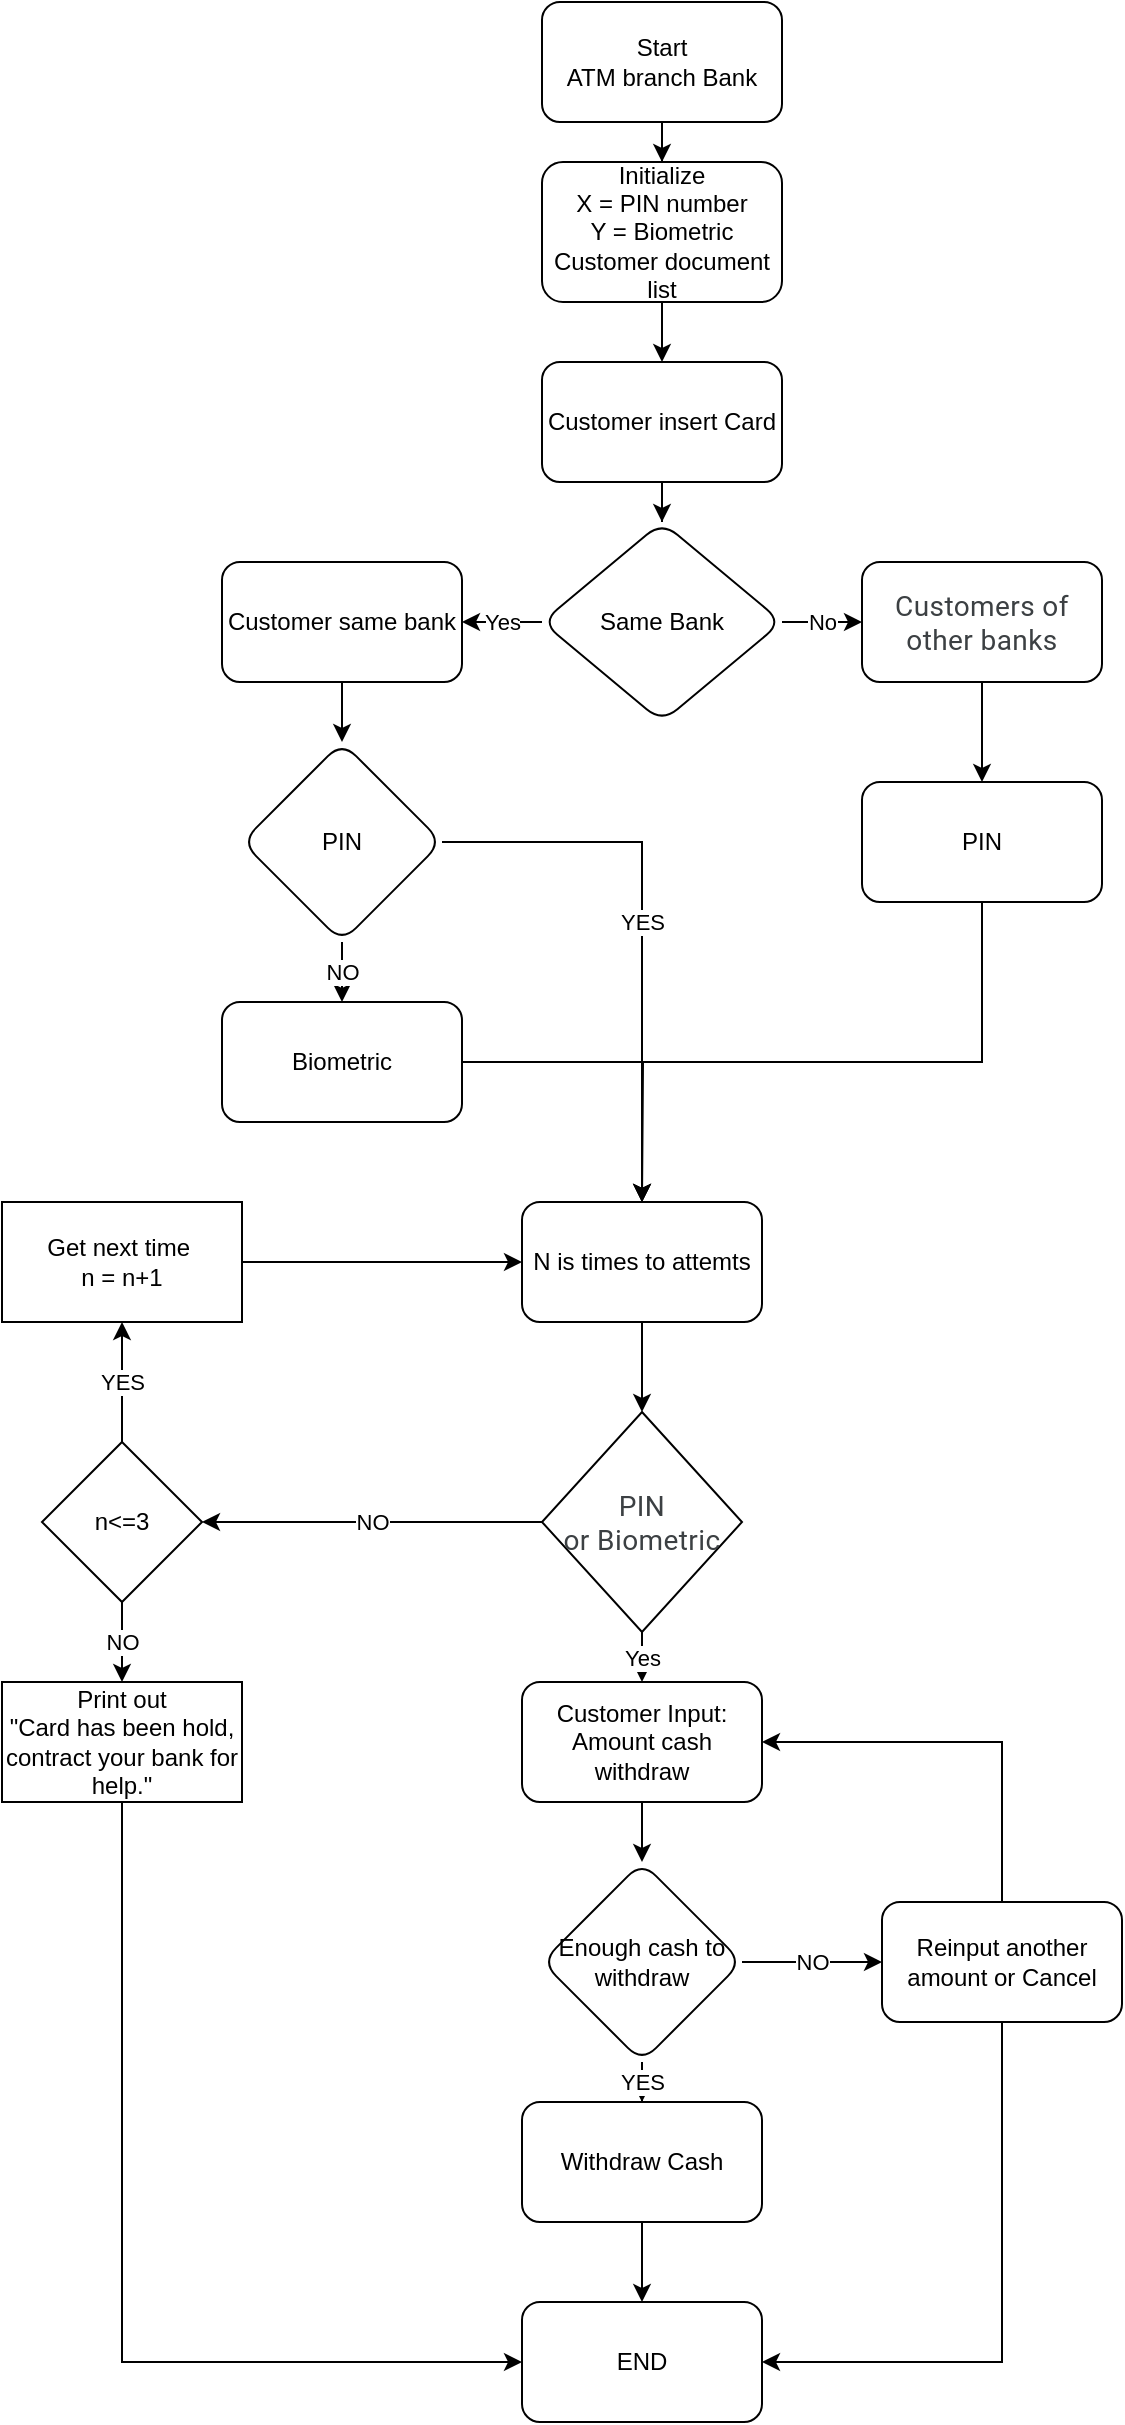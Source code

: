 <mxfile version="13.8.9" type="github">
  <diagram id="C5RBs43oDa-KdzZeNtuy" name="Page-1">
    <mxGraphModel dx="1017" dy="564" grid="1" gridSize="10" guides="1" tooltips="1" connect="1" arrows="1" fold="1" page="1" pageScale="1" pageWidth="827" pageHeight="1169" math="0" shadow="0">
      <root>
        <mxCell id="WIyWlLk6GJQsqaUBKTNV-0" />
        <mxCell id="WIyWlLk6GJQsqaUBKTNV-1" parent="WIyWlLk6GJQsqaUBKTNV-0" />
        <mxCell id="wVG6ULVXG1dx_2vsRddy-3" value="" style="edgeStyle=orthogonalEdgeStyle;rounded=0;orthogonalLoop=1;jettySize=auto;html=1;" edge="1" parent="WIyWlLk6GJQsqaUBKTNV-1" source="wVG6ULVXG1dx_2vsRddy-1" target="wVG6ULVXG1dx_2vsRddy-2">
          <mxGeometry relative="1" as="geometry" />
        </mxCell>
        <mxCell id="wVG6ULVXG1dx_2vsRddy-1" value="Start&lt;br&gt;ATM branch Bank" style="rounded=1;whiteSpace=wrap;html=1;" vertex="1" parent="WIyWlLk6GJQsqaUBKTNV-1">
          <mxGeometry x="350" width="120" height="60" as="geometry" />
        </mxCell>
        <mxCell id="wVG6ULVXG1dx_2vsRddy-5" value="" style="edgeStyle=orthogonalEdgeStyle;rounded=0;orthogonalLoop=1;jettySize=auto;html=1;" edge="1" parent="WIyWlLk6GJQsqaUBKTNV-1" source="wVG6ULVXG1dx_2vsRddy-2" target="wVG6ULVXG1dx_2vsRddy-4">
          <mxGeometry relative="1" as="geometry" />
        </mxCell>
        <mxCell id="wVG6ULVXG1dx_2vsRddy-2" value="Initialize&lt;br&gt;X = PIN number&lt;br&gt;Y = Biometric&lt;br&gt;Customer document list" style="whiteSpace=wrap;html=1;rounded=1;" vertex="1" parent="WIyWlLk6GJQsqaUBKTNV-1">
          <mxGeometry x="350" y="80" width="120" height="70" as="geometry" />
        </mxCell>
        <mxCell id="wVG6ULVXG1dx_2vsRddy-9" value="" style="edgeStyle=orthogonalEdgeStyle;rounded=0;orthogonalLoop=1;jettySize=auto;html=1;" edge="1" parent="WIyWlLk6GJQsqaUBKTNV-1" source="wVG6ULVXG1dx_2vsRddy-4" target="wVG6ULVXG1dx_2vsRddy-8">
          <mxGeometry relative="1" as="geometry" />
        </mxCell>
        <mxCell id="wVG6ULVXG1dx_2vsRddy-4" value="Customer insert Card&lt;br&gt;" style="whiteSpace=wrap;html=1;rounded=1;" vertex="1" parent="WIyWlLk6GJQsqaUBKTNV-1">
          <mxGeometry x="350" y="180" width="120" height="60" as="geometry" />
        </mxCell>
        <mxCell id="wVG6ULVXG1dx_2vsRddy-11" value="Yes" style="edgeStyle=orthogonalEdgeStyle;rounded=0;orthogonalLoop=1;jettySize=auto;html=1;" edge="1" parent="WIyWlLk6GJQsqaUBKTNV-1" source="wVG6ULVXG1dx_2vsRddy-8" target="wVG6ULVXG1dx_2vsRddy-10">
          <mxGeometry relative="1" as="geometry" />
        </mxCell>
        <mxCell id="wVG6ULVXG1dx_2vsRddy-13" value="No" style="edgeStyle=orthogonalEdgeStyle;rounded=0;orthogonalLoop=1;jettySize=auto;html=1;" edge="1" parent="WIyWlLk6GJQsqaUBKTNV-1" source="wVG6ULVXG1dx_2vsRddy-8" target="wVG6ULVXG1dx_2vsRddy-12">
          <mxGeometry relative="1" as="geometry" />
        </mxCell>
        <mxCell id="wVG6ULVXG1dx_2vsRddy-8" value="Same Bank" style="rhombus;whiteSpace=wrap;html=1;rounded=1;" vertex="1" parent="WIyWlLk6GJQsqaUBKTNV-1">
          <mxGeometry x="350" y="260" width="120" height="100" as="geometry" />
        </mxCell>
        <mxCell id="wVG6ULVXG1dx_2vsRddy-15" value="" style="edgeStyle=orthogonalEdgeStyle;rounded=0;orthogonalLoop=1;jettySize=auto;html=1;" edge="1" parent="WIyWlLk6GJQsqaUBKTNV-1" source="wVG6ULVXG1dx_2vsRddy-10" target="wVG6ULVXG1dx_2vsRddy-14">
          <mxGeometry relative="1" as="geometry" />
        </mxCell>
        <mxCell id="wVG6ULVXG1dx_2vsRddy-10" value="Customer same bank" style="whiteSpace=wrap;html=1;rounded=1;" vertex="1" parent="WIyWlLk6GJQsqaUBKTNV-1">
          <mxGeometry x="190" y="280" width="120" height="60" as="geometry" />
        </mxCell>
        <mxCell id="wVG6ULVXG1dx_2vsRddy-19" value="" style="edgeStyle=orthogonalEdgeStyle;rounded=0;orthogonalLoop=1;jettySize=auto;html=1;" edge="1" parent="WIyWlLk6GJQsqaUBKTNV-1" source="wVG6ULVXG1dx_2vsRddy-12" target="wVG6ULVXG1dx_2vsRddy-18">
          <mxGeometry relative="1" as="geometry" />
        </mxCell>
        <mxCell id="wVG6ULVXG1dx_2vsRddy-12" value="&#xa;&#xa;&lt;span style=&quot;color: rgb(60, 64, 67); font-family: roboto, arial, sans-serif; font-size: 14px; font-style: normal; font-weight: 400; letter-spacing: 0.2px; text-indent: 0px; text-transform: none; word-spacing: 0px; display: inline; float: none;&quot;&gt;Customers of other banks&lt;/span&gt;&#xa;&#xa;" style="whiteSpace=wrap;html=1;rounded=1;" vertex="1" parent="WIyWlLk6GJQsqaUBKTNV-1">
          <mxGeometry x="510" y="280" width="120" height="60" as="geometry" />
        </mxCell>
        <mxCell id="wVG6ULVXG1dx_2vsRddy-21" value="NO" style="edgeStyle=orthogonalEdgeStyle;rounded=0;orthogonalLoop=1;jettySize=auto;html=1;" edge="1" parent="WIyWlLk6GJQsqaUBKTNV-1" source="wVG6ULVXG1dx_2vsRddy-14" target="wVG6ULVXG1dx_2vsRddy-20">
          <mxGeometry relative="1" as="geometry" />
        </mxCell>
        <mxCell id="wVG6ULVXG1dx_2vsRddy-47" value="YES" style="edgeStyle=orthogonalEdgeStyle;rounded=0;orthogonalLoop=1;jettySize=auto;html=1;entryX=0.5;entryY=0;entryDx=0;entryDy=0;" edge="1" parent="WIyWlLk6GJQsqaUBKTNV-1" source="wVG6ULVXG1dx_2vsRddy-14" target="wVG6ULVXG1dx_2vsRddy-36">
          <mxGeometry relative="1" as="geometry" />
        </mxCell>
        <mxCell id="wVG6ULVXG1dx_2vsRddy-14" value="PIN" style="rhombus;whiteSpace=wrap;html=1;rounded=1;" vertex="1" parent="WIyWlLk6GJQsqaUBKTNV-1">
          <mxGeometry x="200" y="370" width="100" height="100" as="geometry" />
        </mxCell>
        <mxCell id="wVG6ULVXG1dx_2vsRddy-24" style="edgeStyle=orthogonalEdgeStyle;rounded=0;orthogonalLoop=1;jettySize=auto;html=1;entryX=0.5;entryY=0;entryDx=0;entryDy=0;" edge="1" parent="WIyWlLk6GJQsqaUBKTNV-1" source="wVG6ULVXG1dx_2vsRddy-18">
          <mxGeometry relative="1" as="geometry">
            <mxPoint x="400" y="600" as="targetPoint" />
            <Array as="points">
              <mxPoint x="570" y="530" />
              <mxPoint x="400" y="530" />
            </Array>
          </mxGeometry>
        </mxCell>
        <mxCell id="wVG6ULVXG1dx_2vsRddy-18" value="PIN" style="whiteSpace=wrap;html=1;rounded=1;" vertex="1" parent="WIyWlLk6GJQsqaUBKTNV-1">
          <mxGeometry x="510" y="390" width="120" height="60" as="geometry" />
        </mxCell>
        <mxCell id="wVG6ULVXG1dx_2vsRddy-23" value="" style="edgeStyle=orthogonalEdgeStyle;rounded=0;orthogonalLoop=1;jettySize=auto;html=1;" edge="1" parent="WIyWlLk6GJQsqaUBKTNV-1" source="wVG6ULVXG1dx_2vsRddy-20">
          <mxGeometry relative="1" as="geometry">
            <mxPoint x="400" y="600" as="targetPoint" />
          </mxGeometry>
        </mxCell>
        <mxCell id="wVG6ULVXG1dx_2vsRddy-20" value="Biometric" style="whiteSpace=wrap;html=1;rounded=1;" vertex="1" parent="WIyWlLk6GJQsqaUBKTNV-1">
          <mxGeometry x="190" y="500" width="120" height="60" as="geometry" />
        </mxCell>
        <mxCell id="wVG6ULVXG1dx_2vsRddy-32" value="NO" style="edgeStyle=orthogonalEdgeStyle;rounded=0;orthogonalLoop=1;jettySize=auto;html=1;" edge="1" parent="WIyWlLk6GJQsqaUBKTNV-1" source="wVG6ULVXG1dx_2vsRddy-27" target="wVG6ULVXG1dx_2vsRddy-31">
          <mxGeometry relative="1" as="geometry" />
        </mxCell>
        <mxCell id="wVG6ULVXG1dx_2vsRddy-34" value="Yes" style="edgeStyle=orthogonalEdgeStyle;rounded=0;orthogonalLoop=1;jettySize=auto;html=1;entryX=0.5;entryY=0;entryDx=0;entryDy=0;" edge="1" parent="WIyWlLk6GJQsqaUBKTNV-1" source="wVG6ULVXG1dx_2vsRddy-27" target="wVG6ULVXG1dx_2vsRddy-35">
          <mxGeometry relative="1" as="geometry">
            <mxPoint x="500" y="760" as="targetPoint" />
          </mxGeometry>
        </mxCell>
        <mxCell id="wVG6ULVXG1dx_2vsRddy-27" value="&lt;span style=&quot;color: rgb(60 , 64 , 67) ; font-family: &amp;#34;roboto&amp;#34; , &amp;#34;arial&amp;#34; , sans-serif ; font-size: 14px ; font-style: normal ; font-weight: 400 ; letter-spacing: 0.2px ; text-indent: 0px ; text-transform: none ; word-spacing: 0px ; display: inline ; float: none&quot;&gt;PIN&lt;br&gt;or Biometric&lt;br&gt;&lt;/span&gt;" style="rhombus;whiteSpace=wrap;html=1;" vertex="1" parent="WIyWlLk6GJQsqaUBKTNV-1">
          <mxGeometry x="350" y="705" width="100" height="110" as="geometry" />
        </mxCell>
        <mxCell id="wVG6ULVXG1dx_2vsRddy-40" value="YES" style="edgeStyle=orthogonalEdgeStyle;rounded=0;orthogonalLoop=1;jettySize=auto;html=1;" edge="1" parent="WIyWlLk6GJQsqaUBKTNV-1" source="wVG6ULVXG1dx_2vsRddy-31" target="wVG6ULVXG1dx_2vsRddy-39">
          <mxGeometry relative="1" as="geometry" />
        </mxCell>
        <mxCell id="wVG6ULVXG1dx_2vsRddy-43" value="NO" style="edgeStyle=orthogonalEdgeStyle;rounded=0;orthogonalLoop=1;jettySize=auto;html=1;" edge="1" parent="WIyWlLk6GJQsqaUBKTNV-1" source="wVG6ULVXG1dx_2vsRddy-31" target="wVG6ULVXG1dx_2vsRddy-42">
          <mxGeometry relative="1" as="geometry" />
        </mxCell>
        <mxCell id="wVG6ULVXG1dx_2vsRddy-31" value="n&amp;lt;=3" style="rhombus;whiteSpace=wrap;html=1;" vertex="1" parent="WIyWlLk6GJQsqaUBKTNV-1">
          <mxGeometry x="100" y="720" width="80" height="80" as="geometry" />
        </mxCell>
        <mxCell id="wVG6ULVXG1dx_2vsRddy-49" value="" style="edgeStyle=orthogonalEdgeStyle;rounded=0;orthogonalLoop=1;jettySize=auto;html=1;" edge="1" parent="WIyWlLk6GJQsqaUBKTNV-1" source="wVG6ULVXG1dx_2vsRddy-35" target="wVG6ULVXG1dx_2vsRddy-48">
          <mxGeometry relative="1" as="geometry" />
        </mxCell>
        <mxCell id="wVG6ULVXG1dx_2vsRddy-35" value="Customer Input:&lt;br&gt;Amount cash withdraw" style="rounded=1;whiteSpace=wrap;html=1;" vertex="1" parent="WIyWlLk6GJQsqaUBKTNV-1">
          <mxGeometry x="340" y="840" width="120" height="60" as="geometry" />
        </mxCell>
        <mxCell id="wVG6ULVXG1dx_2vsRddy-37" style="edgeStyle=orthogonalEdgeStyle;rounded=0;orthogonalLoop=1;jettySize=auto;html=1;entryX=0.5;entryY=0;entryDx=0;entryDy=0;" edge="1" parent="WIyWlLk6GJQsqaUBKTNV-1" source="wVG6ULVXG1dx_2vsRddy-36" target="wVG6ULVXG1dx_2vsRddy-27">
          <mxGeometry relative="1" as="geometry" />
        </mxCell>
        <mxCell id="wVG6ULVXG1dx_2vsRddy-36" value="N is times to attemts" style="rounded=1;whiteSpace=wrap;html=1;" vertex="1" parent="WIyWlLk6GJQsqaUBKTNV-1">
          <mxGeometry x="340" y="600" width="120" height="60" as="geometry" />
        </mxCell>
        <mxCell id="wVG6ULVXG1dx_2vsRddy-46" style="edgeStyle=orthogonalEdgeStyle;rounded=0;orthogonalLoop=1;jettySize=auto;html=1;entryX=0;entryY=0.5;entryDx=0;entryDy=0;" edge="1" parent="WIyWlLk6GJQsqaUBKTNV-1" source="wVG6ULVXG1dx_2vsRddy-39" target="wVG6ULVXG1dx_2vsRddy-36">
          <mxGeometry relative="1" as="geometry" />
        </mxCell>
        <mxCell id="wVG6ULVXG1dx_2vsRddy-39" value="Get next time&amp;nbsp;&lt;br&gt;n = n+1" style="whiteSpace=wrap;html=1;" vertex="1" parent="WIyWlLk6GJQsqaUBKTNV-1">
          <mxGeometry x="80" y="600" width="120" height="60" as="geometry" />
        </mxCell>
        <mxCell id="wVG6ULVXG1dx_2vsRddy-54" style="edgeStyle=orthogonalEdgeStyle;rounded=0;orthogonalLoop=1;jettySize=auto;html=1;entryX=0;entryY=0.5;entryDx=0;entryDy=0;" edge="1" parent="WIyWlLk6GJQsqaUBKTNV-1" source="wVG6ULVXG1dx_2vsRddy-42" target="wVG6ULVXG1dx_2vsRddy-52">
          <mxGeometry relative="1" as="geometry">
            <Array as="points">
              <mxPoint x="140" y="1180" />
            </Array>
          </mxGeometry>
        </mxCell>
        <mxCell id="wVG6ULVXG1dx_2vsRddy-42" value="Print out&lt;br&gt;&quot;Card has been hold, contract your bank for help.&quot;" style="whiteSpace=wrap;html=1;" vertex="1" parent="WIyWlLk6GJQsqaUBKTNV-1">
          <mxGeometry x="80" y="840" width="120" height="60" as="geometry" />
        </mxCell>
        <mxCell id="wVG6ULVXG1dx_2vsRddy-51" value="YES" style="edgeStyle=orthogonalEdgeStyle;rounded=0;orthogonalLoop=1;jettySize=auto;html=1;" edge="1" parent="WIyWlLk6GJQsqaUBKTNV-1" source="wVG6ULVXG1dx_2vsRddy-48" target="wVG6ULVXG1dx_2vsRddy-50">
          <mxGeometry relative="1" as="geometry" />
        </mxCell>
        <mxCell id="wVG6ULVXG1dx_2vsRddy-57" value="NO" style="edgeStyle=orthogonalEdgeStyle;rounded=0;orthogonalLoop=1;jettySize=auto;html=1;" edge="1" parent="WIyWlLk6GJQsqaUBKTNV-1" source="wVG6ULVXG1dx_2vsRddy-48" target="wVG6ULVXG1dx_2vsRddy-56">
          <mxGeometry relative="1" as="geometry" />
        </mxCell>
        <mxCell id="wVG6ULVXG1dx_2vsRddy-48" value="Enough cash to withdraw" style="rhombus;whiteSpace=wrap;html=1;rounded=1;" vertex="1" parent="WIyWlLk6GJQsqaUBKTNV-1">
          <mxGeometry x="350" y="930" width="100" height="100" as="geometry" />
        </mxCell>
        <mxCell id="wVG6ULVXG1dx_2vsRddy-53" value="" style="edgeStyle=orthogonalEdgeStyle;rounded=0;orthogonalLoop=1;jettySize=auto;html=1;" edge="1" parent="WIyWlLk6GJQsqaUBKTNV-1" source="wVG6ULVXG1dx_2vsRddy-50" target="wVG6ULVXG1dx_2vsRddy-52">
          <mxGeometry relative="1" as="geometry" />
        </mxCell>
        <mxCell id="wVG6ULVXG1dx_2vsRddy-50" value="Withdraw Cash" style="whiteSpace=wrap;html=1;rounded=1;" vertex="1" parent="WIyWlLk6GJQsqaUBKTNV-1">
          <mxGeometry x="340" y="1050" width="120" height="60" as="geometry" />
        </mxCell>
        <mxCell id="wVG6ULVXG1dx_2vsRddy-52" value="END" style="whiteSpace=wrap;html=1;rounded=1;" vertex="1" parent="WIyWlLk6GJQsqaUBKTNV-1">
          <mxGeometry x="340" y="1150" width="120" height="60" as="geometry" />
        </mxCell>
        <mxCell id="wVG6ULVXG1dx_2vsRddy-58" style="edgeStyle=orthogonalEdgeStyle;rounded=0;orthogonalLoop=1;jettySize=auto;html=1;entryX=1;entryY=0.5;entryDx=0;entryDy=0;" edge="1" parent="WIyWlLk6GJQsqaUBKTNV-1" source="wVG6ULVXG1dx_2vsRddy-56" target="wVG6ULVXG1dx_2vsRddy-35">
          <mxGeometry relative="1" as="geometry">
            <Array as="points">
              <mxPoint x="580" y="870" />
            </Array>
          </mxGeometry>
        </mxCell>
        <mxCell id="wVG6ULVXG1dx_2vsRddy-59" style="edgeStyle=orthogonalEdgeStyle;rounded=0;orthogonalLoop=1;jettySize=auto;html=1;entryX=1;entryY=0.5;entryDx=0;entryDy=0;" edge="1" parent="WIyWlLk6GJQsqaUBKTNV-1" source="wVG6ULVXG1dx_2vsRddy-56" target="wVG6ULVXG1dx_2vsRddy-52">
          <mxGeometry relative="1" as="geometry">
            <Array as="points">
              <mxPoint x="580" y="1180" />
            </Array>
          </mxGeometry>
        </mxCell>
        <mxCell id="wVG6ULVXG1dx_2vsRddy-56" value="Reinput another amount or Cancel" style="whiteSpace=wrap;html=1;rounded=1;" vertex="1" parent="WIyWlLk6GJQsqaUBKTNV-1">
          <mxGeometry x="520" y="950" width="120" height="60" as="geometry" />
        </mxCell>
      </root>
    </mxGraphModel>
  </diagram>
</mxfile>
